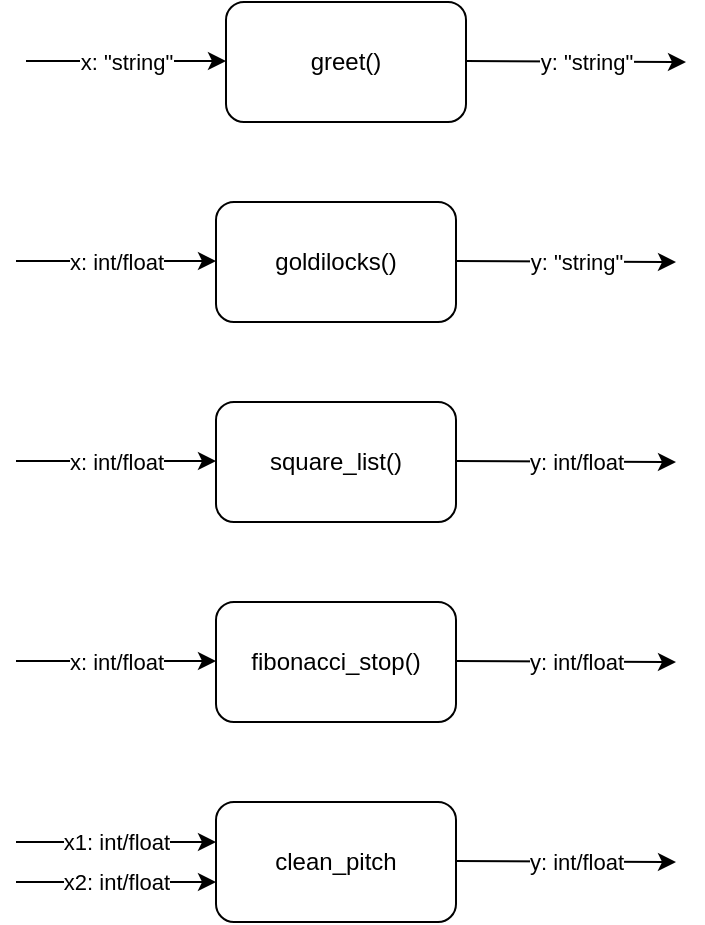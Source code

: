 <mxfile>
    <diagram id="QT6zgtDQQO2qZ15gEvJ6" name="Page-1">
        <mxGraphModel dx="1403" dy="382" grid="1" gridSize="10" guides="1" tooltips="1" connect="1" arrows="1" fold="1" page="1" pageScale="1" pageWidth="827" pageHeight="1169" math="0" shadow="0">
            <root>
                <mxCell id="0"/>
                <mxCell id="1" parent="0"/>
                <mxCell id="2" value="greet()" style="rounded=1;whiteSpace=wrap;html=1;" parent="1" vertex="1">
                    <mxGeometry x="110" y="120" width="120" height="60" as="geometry"/>
                </mxCell>
                <mxCell id="6" value="" style="endArrow=classic;html=1;" parent="1" edge="1">
                    <mxGeometry relative="1" as="geometry">
                        <mxPoint x="10" y="149.5" as="sourcePoint"/>
                        <mxPoint x="110" y="149.5" as="targetPoint"/>
                    </mxGeometry>
                </mxCell>
                <mxCell id="7" value="x: &quot;string&quot;" style="edgeLabel;resizable=0;html=1;;align=center;verticalAlign=middle;" parent="6" connectable="0" vertex="1">
                    <mxGeometry relative="1" as="geometry"/>
                </mxCell>
                <mxCell id="8" value="" style="endArrow=classic;html=1;" parent="1" edge="1">
                    <mxGeometry width="50" height="50" relative="1" as="geometry">
                        <mxPoint x="230" y="149.5" as="sourcePoint"/>
                        <mxPoint x="340" y="150" as="targetPoint"/>
                    </mxGeometry>
                </mxCell>
                <mxCell id="9" value="y: &quot;string&quot;" style="edgeLabel;html=1;align=center;verticalAlign=middle;resizable=0;points=[];" parent="8" vertex="1" connectable="0">
                    <mxGeometry x="0.089" y="-2" relative="1" as="geometry">
                        <mxPoint y="-2" as="offset"/>
                    </mxGeometry>
                </mxCell>
                <mxCell id="11" value="goldilocks()" style="rounded=1;whiteSpace=wrap;html=1;" parent="1" vertex="1">
                    <mxGeometry x="105" y="220" width="120" height="60" as="geometry"/>
                </mxCell>
                <mxCell id="12" value="" style="endArrow=classic;html=1;" parent="1" edge="1">
                    <mxGeometry relative="1" as="geometry">
                        <mxPoint x="5" y="249.5" as="sourcePoint"/>
                        <mxPoint x="105" y="249.5" as="targetPoint"/>
                    </mxGeometry>
                </mxCell>
                <mxCell id="13" value="x: int/float" style="edgeLabel;resizable=0;html=1;;align=center;verticalAlign=middle;" parent="12" connectable="0" vertex="1">
                    <mxGeometry relative="1" as="geometry"/>
                </mxCell>
                <mxCell id="14" value="" style="endArrow=classic;html=1;" parent="1" edge="1">
                    <mxGeometry width="50" height="50" relative="1" as="geometry">
                        <mxPoint x="225" y="249.5" as="sourcePoint"/>
                        <mxPoint x="335" y="250" as="targetPoint"/>
                    </mxGeometry>
                </mxCell>
                <mxCell id="15" value="y: &quot;string&quot;" style="edgeLabel;html=1;align=center;verticalAlign=middle;resizable=0;points=[];" parent="14" vertex="1" connectable="0">
                    <mxGeometry x="0.089" y="-2" relative="1" as="geometry">
                        <mxPoint y="-2" as="offset"/>
                    </mxGeometry>
                </mxCell>
                <mxCell id="16" value="square_list()" style="rounded=1;whiteSpace=wrap;html=1;" parent="1" vertex="1">
                    <mxGeometry x="105" y="320" width="120" height="60" as="geometry"/>
                </mxCell>
                <mxCell id="17" value="" style="endArrow=classic;html=1;" parent="1" edge="1">
                    <mxGeometry relative="1" as="geometry">
                        <mxPoint x="5" y="349.5" as="sourcePoint"/>
                        <mxPoint x="105" y="349.5" as="targetPoint"/>
                    </mxGeometry>
                </mxCell>
                <mxCell id="18" value="x: int/float" style="edgeLabel;resizable=0;html=1;;align=center;verticalAlign=middle;" parent="17" connectable="0" vertex="1">
                    <mxGeometry relative="1" as="geometry"/>
                </mxCell>
                <mxCell id="19" value="" style="endArrow=classic;html=1;" parent="1" edge="1">
                    <mxGeometry width="50" height="50" relative="1" as="geometry">
                        <mxPoint x="225" y="349.5" as="sourcePoint"/>
                        <mxPoint x="335" y="350" as="targetPoint"/>
                    </mxGeometry>
                </mxCell>
                <mxCell id="20" value="y: int/float" style="edgeLabel;html=1;align=center;verticalAlign=middle;resizable=0;points=[];" parent="19" vertex="1" connectable="0">
                    <mxGeometry x="0.089" y="-2" relative="1" as="geometry">
                        <mxPoint y="-2" as="offset"/>
                    </mxGeometry>
                </mxCell>
                <mxCell id="21" value="fibonacci_stop()" style="rounded=1;whiteSpace=wrap;html=1;" parent="1" vertex="1">
                    <mxGeometry x="105" y="420" width="120" height="60" as="geometry"/>
                </mxCell>
                <mxCell id="22" value="" style="endArrow=classic;html=1;" parent="1" edge="1">
                    <mxGeometry relative="1" as="geometry">
                        <mxPoint x="5" y="449.5" as="sourcePoint"/>
                        <mxPoint x="105" y="449.5" as="targetPoint"/>
                    </mxGeometry>
                </mxCell>
                <mxCell id="23" value="x: int/float" style="edgeLabel;resizable=0;html=1;;align=center;verticalAlign=middle;" parent="22" connectable="0" vertex="1">
                    <mxGeometry relative="1" as="geometry"/>
                </mxCell>
                <mxCell id="24" value="" style="endArrow=classic;html=1;" parent="1" edge="1">
                    <mxGeometry width="50" height="50" relative="1" as="geometry">
                        <mxPoint x="225" y="449.5" as="sourcePoint"/>
                        <mxPoint x="335" y="450" as="targetPoint"/>
                    </mxGeometry>
                </mxCell>
                <mxCell id="25" value="y: int/float" style="edgeLabel;html=1;align=center;verticalAlign=middle;resizable=0;points=[];" parent="24" vertex="1" connectable="0">
                    <mxGeometry x="0.089" y="-2" relative="1" as="geometry">
                        <mxPoint y="-2" as="offset"/>
                    </mxGeometry>
                </mxCell>
                <mxCell id="26" value="clean_pitch" style="rounded=1;whiteSpace=wrap;html=1;" parent="1" vertex="1">
                    <mxGeometry x="105" y="520" width="120" height="60" as="geometry"/>
                </mxCell>
                <mxCell id="27" value="" style="endArrow=classic;html=1;" parent="1" edge="1">
                    <mxGeometry relative="1" as="geometry">
                        <mxPoint x="5" y="540" as="sourcePoint"/>
                        <mxPoint x="105" y="540" as="targetPoint"/>
                    </mxGeometry>
                </mxCell>
                <mxCell id="28" value="x1: int/float" style="edgeLabel;resizable=0;html=1;;align=center;verticalAlign=middle;" parent="27" connectable="0" vertex="1">
                    <mxGeometry relative="1" as="geometry"/>
                </mxCell>
                <mxCell id="29" value="" style="endArrow=classic;html=1;" parent="1" edge="1">
                    <mxGeometry width="50" height="50" relative="1" as="geometry">
                        <mxPoint x="225" y="549.5" as="sourcePoint"/>
                        <mxPoint x="335" y="550" as="targetPoint"/>
                    </mxGeometry>
                </mxCell>
                <mxCell id="30" value="y: int/float" style="edgeLabel;html=1;align=center;verticalAlign=middle;resizable=0;points=[];" parent="29" vertex="1" connectable="0">
                    <mxGeometry x="0.089" y="-2" relative="1" as="geometry">
                        <mxPoint y="-2" as="offset"/>
                    </mxGeometry>
                </mxCell>
                <mxCell id="31" value="" style="endArrow=classic;html=1;" parent="1" edge="1">
                    <mxGeometry relative="1" as="geometry">
                        <mxPoint x="5" y="560" as="sourcePoint"/>
                        <mxPoint x="105" y="560" as="targetPoint"/>
                    </mxGeometry>
                </mxCell>
                <mxCell id="32" value="x2: int/float" style="edgeLabel;resizable=0;html=1;;align=center;verticalAlign=middle;" parent="31" connectable="0" vertex="1">
                    <mxGeometry relative="1" as="geometry"/>
                </mxCell>
            </root>
        </mxGraphModel>
    </diagram>
</mxfile>